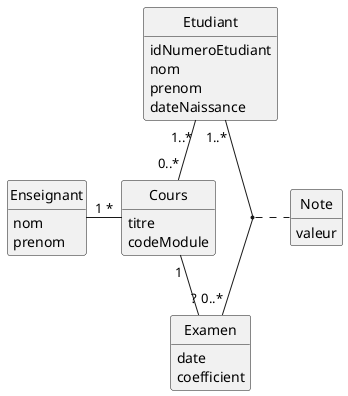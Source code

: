 @startuml

hide circle
hide empty methods
hide empty attributes

class E as "Etudiant" {
  idNumeroEtudiant
  nom
  prenom
  dateNaissance
  }

class C as "Cours" {
  'nomEnseigant
  'prenomEnseignant
  titre
  codeModule
  }

class Enseignant {
  nom
  prenom
}

C "*" -left- "1" Enseignant

class Examens as "Examen" {
  date
  coefficient
  'cours
  }

class Note {
  valeur
  }

E "1..*" -- "0..*" C
C "1" -- "?" Examens
E "1..*" -- "0..*" Examens
(E, Examens) . Note


@enduml
